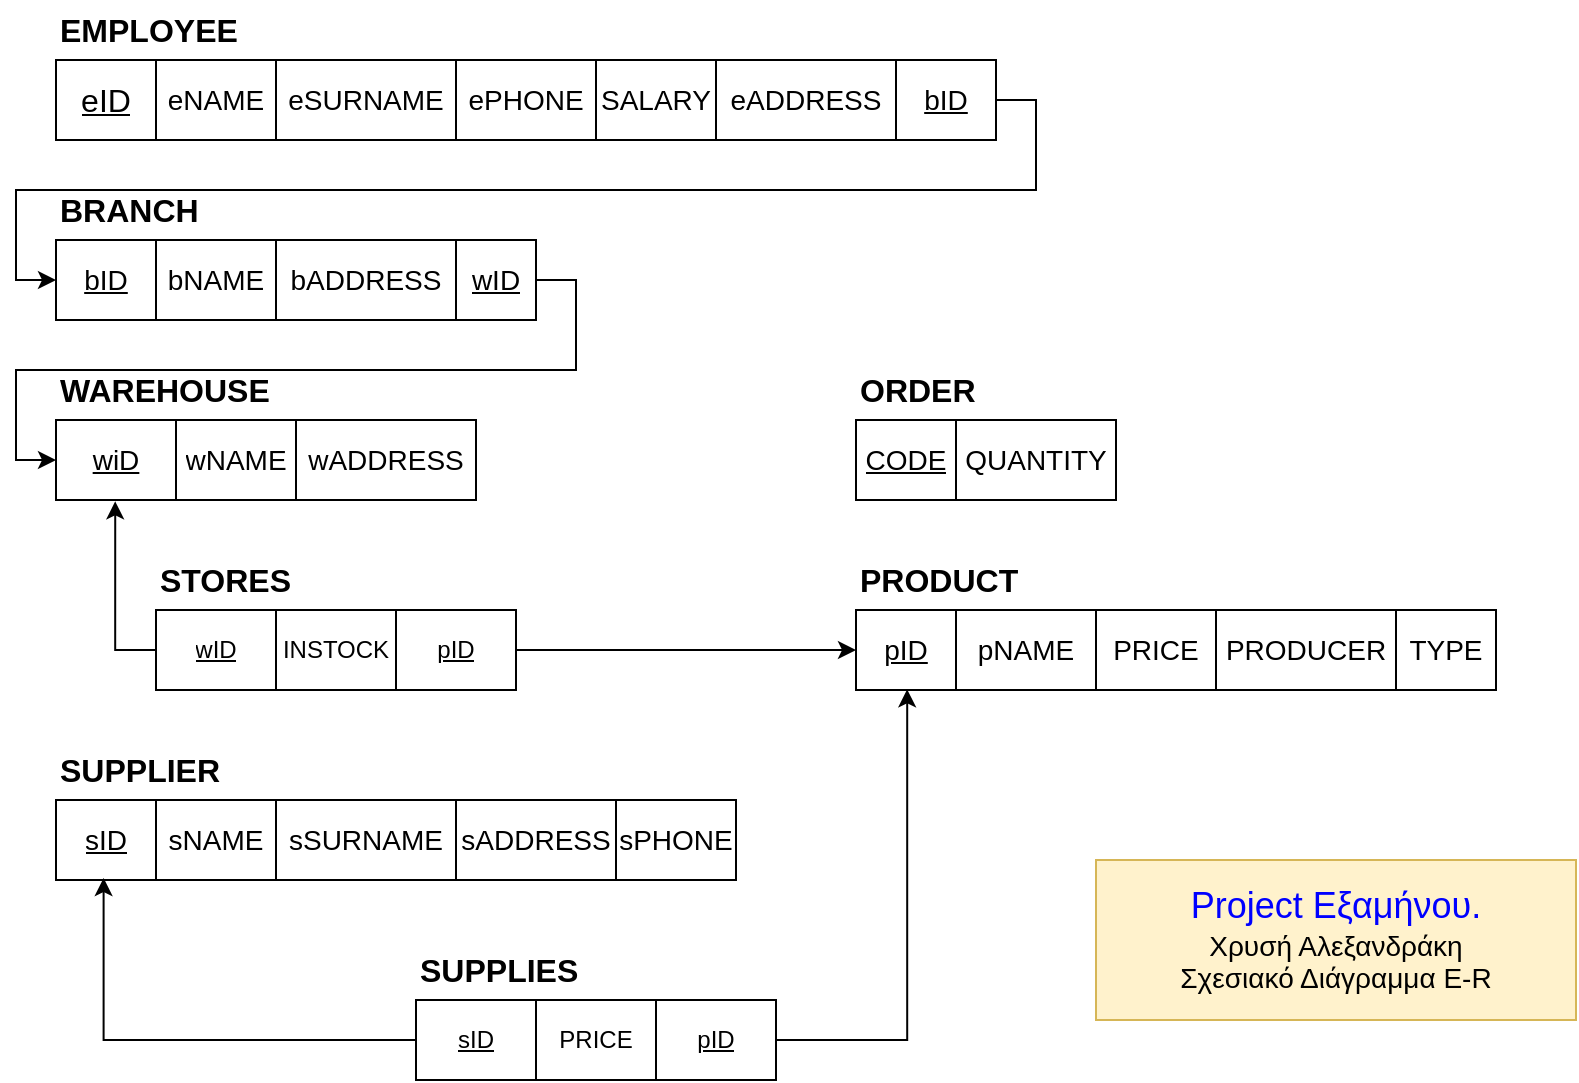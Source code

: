 <mxfile version="20.7.4" type="github">
  <diagram id="6-KmL3_Q9nvBN8R4s3qw" name="Page-1">
    <mxGraphModel dx="1221" dy="619" grid="1" gridSize="10" guides="1" tooltips="1" connect="1" arrows="1" fold="1" page="1" pageScale="1" pageWidth="1000" pageHeight="700" math="0" shadow="0">
      <root>
        <mxCell id="0" />
        <mxCell id="1" parent="0" />
        <mxCell id="NiK0LIkm8oB0PKwHFOrJ-1" value="" style="shape=table;startSize=0;container=1;collapsible=0;childLayout=tableLayout;labelBackgroundColor=none;rounded=0;" parent="1" vertex="1">
          <mxGeometry x="30" y="70" width="470" height="40" as="geometry" />
        </mxCell>
        <mxCell id="NiK0LIkm8oB0PKwHFOrJ-2" value="" style="shape=tableRow;horizontal=0;startSize=0;swimlaneHead=0;swimlaneBody=0;top=0;left=0;bottom=0;right=0;collapsible=0;dropTarget=0;fillColor=none;points=[[0,0.5],[1,0.5]];portConstraint=eastwest;labelBackgroundColor=none;rounded=0;" parent="NiK0LIkm8oB0PKwHFOrJ-1" vertex="1">
          <mxGeometry width="470" height="40" as="geometry" />
        </mxCell>
        <mxCell id="NiK0LIkm8oB0PKwHFOrJ-3" value="&lt;font style=&quot;font-size: 16px;&quot;&gt;&lt;u&gt;eID&lt;/u&gt;&lt;/font&gt;" style="shape=partialRectangle;html=1;whiteSpace=wrap;connectable=0;overflow=hidden;fillColor=none;top=0;left=0;bottom=0;right=0;pointerEvents=1;labelBackgroundColor=none;rounded=0;" parent="NiK0LIkm8oB0PKwHFOrJ-2" vertex="1">
          <mxGeometry width="50" height="40" as="geometry">
            <mxRectangle width="50" height="40" as="alternateBounds" />
          </mxGeometry>
        </mxCell>
        <mxCell id="NiK0LIkm8oB0PKwHFOrJ-4" value="&lt;font style=&quot;font-size: 14px;&quot;&gt;eNAME&lt;/font&gt;" style="shape=partialRectangle;html=1;whiteSpace=wrap;connectable=0;overflow=hidden;fillColor=none;top=0;left=0;bottom=0;right=0;pointerEvents=1;labelBackgroundColor=none;rounded=0;" parent="NiK0LIkm8oB0PKwHFOrJ-2" vertex="1">
          <mxGeometry x="50" width="60" height="40" as="geometry">
            <mxRectangle width="60" height="40" as="alternateBounds" />
          </mxGeometry>
        </mxCell>
        <mxCell id="NiK0LIkm8oB0PKwHFOrJ-5" value="&lt;font style=&quot;font-size: 14px;&quot;&gt;eSURNAME&lt;/font&gt;" style="shape=partialRectangle;html=1;whiteSpace=wrap;connectable=0;overflow=hidden;fillColor=none;top=0;left=0;bottom=0;right=0;pointerEvents=1;labelBackgroundColor=none;rounded=0;" parent="NiK0LIkm8oB0PKwHFOrJ-2" vertex="1">
          <mxGeometry x="110" width="90" height="40" as="geometry">
            <mxRectangle width="90" height="40" as="alternateBounds" />
          </mxGeometry>
        </mxCell>
        <mxCell id="NiK0LIkm8oB0PKwHFOrJ-6" value="&lt;font style=&quot;font-size: 14px;&quot;&gt;ePHONE&lt;/font&gt;" style="shape=partialRectangle;html=1;whiteSpace=wrap;connectable=0;overflow=hidden;fillColor=none;top=0;left=0;bottom=0;right=0;pointerEvents=1;labelBackgroundColor=none;rounded=0;" parent="NiK0LIkm8oB0PKwHFOrJ-2" vertex="1">
          <mxGeometry x="200" width="70" height="40" as="geometry">
            <mxRectangle width="70" height="40" as="alternateBounds" />
          </mxGeometry>
        </mxCell>
        <mxCell id="NiK0LIkm8oB0PKwHFOrJ-7" value="&lt;font style=&quot;font-size: 14px;&quot;&gt;SALARY&lt;/font&gt;" style="shape=partialRectangle;html=1;whiteSpace=wrap;connectable=0;overflow=hidden;fillColor=none;top=0;left=0;bottom=0;right=0;pointerEvents=1;labelBackgroundColor=none;rounded=0;" parent="NiK0LIkm8oB0PKwHFOrJ-2" vertex="1">
          <mxGeometry x="270" width="60" height="40" as="geometry">
            <mxRectangle width="60" height="40" as="alternateBounds" />
          </mxGeometry>
        </mxCell>
        <mxCell id="NiK0LIkm8oB0PKwHFOrJ-8" value="&lt;font style=&quot;font-size: 14px;&quot;&gt;eADDRESS&lt;/font&gt;" style="shape=partialRectangle;html=1;whiteSpace=wrap;connectable=0;overflow=hidden;fillColor=none;top=0;left=0;bottom=0;right=0;pointerEvents=1;labelBackgroundColor=none;rounded=0;" parent="NiK0LIkm8oB0PKwHFOrJ-2" vertex="1">
          <mxGeometry x="330" width="90" height="40" as="geometry">
            <mxRectangle width="90" height="40" as="alternateBounds" />
          </mxGeometry>
        </mxCell>
        <mxCell id="NiK0LIkm8oB0PKwHFOrJ-9" value="&lt;font style=&quot;font-size: 14px;&quot;&gt;&lt;u&gt;bID&lt;/u&gt;&lt;/font&gt;" style="shape=partialRectangle;html=1;whiteSpace=wrap;connectable=0;overflow=hidden;fillColor=none;top=0;left=0;bottom=0;right=0;pointerEvents=1;labelBackgroundColor=none;rounded=0;" parent="NiK0LIkm8oB0PKwHFOrJ-2" vertex="1">
          <mxGeometry x="420" width="50" height="40" as="geometry">
            <mxRectangle width="50" height="40" as="alternateBounds" />
          </mxGeometry>
        </mxCell>
        <mxCell id="NiK0LIkm8oB0PKwHFOrJ-10" value="" style="shape=table;startSize=0;container=1;collapsible=0;childLayout=tableLayout;labelBackgroundColor=none;rounded=0;" parent="1" vertex="1">
          <mxGeometry x="30" y="160" width="240" height="40" as="geometry" />
        </mxCell>
        <mxCell id="NiK0LIkm8oB0PKwHFOrJ-11" value="" style="shape=tableRow;horizontal=0;startSize=0;swimlaneHead=0;swimlaneBody=0;top=0;left=0;bottom=0;right=0;collapsible=0;dropTarget=0;fillColor=none;points=[[0,0.5],[1,0.5]];portConstraint=eastwest;labelBackgroundColor=none;rounded=0;" parent="NiK0LIkm8oB0PKwHFOrJ-10" vertex="1">
          <mxGeometry width="240" height="40" as="geometry" />
        </mxCell>
        <mxCell id="NiK0LIkm8oB0PKwHFOrJ-12" value="&lt;font style=&quot;font-size: 14px;&quot;&gt;&lt;u&gt;bID&lt;/u&gt;&lt;/font&gt;" style="shape=partialRectangle;html=1;whiteSpace=wrap;connectable=0;overflow=hidden;fillColor=none;top=0;left=0;bottom=0;right=0;pointerEvents=1;labelBackgroundColor=none;rounded=0;" parent="NiK0LIkm8oB0PKwHFOrJ-11" vertex="1">
          <mxGeometry width="50" height="40" as="geometry">
            <mxRectangle width="50" height="40" as="alternateBounds" />
          </mxGeometry>
        </mxCell>
        <mxCell id="NiK0LIkm8oB0PKwHFOrJ-13" value="&lt;font style=&quot;font-size: 14px;&quot;&gt;bNAME&lt;/font&gt;" style="shape=partialRectangle;html=1;whiteSpace=wrap;connectable=0;overflow=hidden;fillColor=none;top=0;left=0;bottom=0;right=0;pointerEvents=1;labelBackgroundColor=none;rounded=0;" parent="NiK0LIkm8oB0PKwHFOrJ-11" vertex="1">
          <mxGeometry x="50" width="60" height="40" as="geometry">
            <mxRectangle width="60" height="40" as="alternateBounds" />
          </mxGeometry>
        </mxCell>
        <mxCell id="NiK0LIkm8oB0PKwHFOrJ-14" value="&lt;font style=&quot;font-size: 14px;&quot;&gt;bADDRESS&lt;/font&gt;" style="shape=partialRectangle;html=1;whiteSpace=wrap;connectable=0;overflow=hidden;fillColor=none;top=0;left=0;bottom=0;right=0;pointerEvents=1;labelBackgroundColor=none;rounded=0;" parent="NiK0LIkm8oB0PKwHFOrJ-11" vertex="1">
          <mxGeometry x="110" width="90" height="40" as="geometry">
            <mxRectangle width="90" height="40" as="alternateBounds" />
          </mxGeometry>
        </mxCell>
        <mxCell id="NiK0LIkm8oB0PKwHFOrJ-15" value="&lt;font style=&quot;font-size: 14px;&quot;&gt;&lt;u&gt;wID&lt;/u&gt;&lt;/font&gt;" style="shape=partialRectangle;html=1;whiteSpace=wrap;connectable=0;overflow=hidden;fillColor=none;top=0;left=0;bottom=0;right=0;pointerEvents=1;labelBackgroundColor=none;rounded=0;" parent="NiK0LIkm8oB0PKwHFOrJ-11" vertex="1">
          <mxGeometry x="200" width="40" height="40" as="geometry">
            <mxRectangle width="40" height="40" as="alternateBounds" />
          </mxGeometry>
        </mxCell>
        <mxCell id="NiK0LIkm8oB0PKwHFOrJ-16" value="" style="shape=table;startSize=0;container=1;collapsible=0;childLayout=tableLayout;labelBackgroundColor=none;rounded=0;" parent="1" vertex="1">
          <mxGeometry x="430" y="345" width="320" height="40" as="geometry" />
        </mxCell>
        <mxCell id="NiK0LIkm8oB0PKwHFOrJ-17" value="" style="shape=tableRow;horizontal=0;startSize=0;swimlaneHead=0;swimlaneBody=0;top=0;left=0;bottom=0;right=0;collapsible=0;dropTarget=0;fillColor=none;points=[[0,0.5],[1,0.5]];portConstraint=eastwest;labelBackgroundColor=none;rounded=0;" parent="NiK0LIkm8oB0PKwHFOrJ-16" vertex="1">
          <mxGeometry width="320" height="40" as="geometry" />
        </mxCell>
        <mxCell id="NiK0LIkm8oB0PKwHFOrJ-18" value="&lt;font style=&quot;font-size: 14px;&quot;&gt;&lt;u&gt;pID&lt;/u&gt;&lt;/font&gt;" style="shape=partialRectangle;html=1;whiteSpace=wrap;connectable=0;overflow=hidden;fillColor=none;top=0;left=0;bottom=0;right=0;pointerEvents=1;labelBackgroundColor=none;rounded=0;" parent="NiK0LIkm8oB0PKwHFOrJ-17" vertex="1">
          <mxGeometry width="50" height="40" as="geometry">
            <mxRectangle width="50" height="40" as="alternateBounds" />
          </mxGeometry>
        </mxCell>
        <mxCell id="NiK0LIkm8oB0PKwHFOrJ-19" value="&lt;font style=&quot;font-size: 14px;&quot;&gt;pNAME&lt;/font&gt;" style="shape=partialRectangle;html=1;whiteSpace=wrap;connectable=0;overflow=hidden;fillColor=none;top=0;left=0;bottom=0;right=0;pointerEvents=1;labelBackgroundColor=none;rounded=0;" parent="NiK0LIkm8oB0PKwHFOrJ-17" vertex="1">
          <mxGeometry x="50" width="70" height="40" as="geometry">
            <mxRectangle width="70" height="40" as="alternateBounds" />
          </mxGeometry>
        </mxCell>
        <mxCell id="NiK0LIkm8oB0PKwHFOrJ-20" value="&lt;font style=&quot;font-size: 14px;&quot;&gt;PRICE&lt;/font&gt;" style="shape=partialRectangle;html=1;whiteSpace=wrap;connectable=0;overflow=hidden;fillColor=none;top=0;left=0;bottom=0;right=0;pointerEvents=1;labelBackgroundColor=none;rounded=0;" parent="NiK0LIkm8oB0PKwHFOrJ-17" vertex="1">
          <mxGeometry x="120" width="60" height="40" as="geometry">
            <mxRectangle width="60" height="40" as="alternateBounds" />
          </mxGeometry>
        </mxCell>
        <mxCell id="NiK0LIkm8oB0PKwHFOrJ-21" value="&lt;font style=&quot;font-size: 14px;&quot;&gt;PRODUCER&lt;/font&gt;" style="shape=partialRectangle;html=1;whiteSpace=wrap;connectable=0;overflow=hidden;fillColor=none;top=0;left=0;bottom=0;right=0;pointerEvents=1;labelBackgroundColor=none;rounded=0;" parent="NiK0LIkm8oB0PKwHFOrJ-17" vertex="1">
          <mxGeometry x="180" width="90" height="40" as="geometry">
            <mxRectangle width="90" height="40" as="alternateBounds" />
          </mxGeometry>
        </mxCell>
        <mxCell id="NiK0LIkm8oB0PKwHFOrJ-22" value="&lt;font style=&quot;font-size: 14px;&quot;&gt;TYPE&lt;/font&gt;" style="shape=partialRectangle;html=1;whiteSpace=wrap;connectable=0;overflow=hidden;fillColor=none;top=0;left=0;bottom=0;right=0;pointerEvents=1;labelBackgroundColor=none;rounded=0;" parent="NiK0LIkm8oB0PKwHFOrJ-17" vertex="1">
          <mxGeometry x="270" width="50" height="40" as="geometry">
            <mxRectangle width="50" height="40" as="alternateBounds" />
          </mxGeometry>
        </mxCell>
        <mxCell id="NiK0LIkm8oB0PKwHFOrJ-23" value="" style="shape=table;startSize=0;container=1;collapsible=0;childLayout=tableLayout;swimlaneFillColor=none;labelBackgroundColor=none;rounded=0;" parent="1" vertex="1">
          <mxGeometry x="30" y="440" width="340" height="40" as="geometry" />
        </mxCell>
        <mxCell id="NiK0LIkm8oB0PKwHFOrJ-24" value="" style="shape=tableRow;horizontal=0;startSize=0;swimlaneHead=0;swimlaneBody=0;top=0;left=0;bottom=0;right=0;collapsible=0;dropTarget=0;fillColor=none;points=[[0,0.5],[1,0.5]];portConstraint=eastwest;labelBackgroundColor=none;rounded=0;" parent="NiK0LIkm8oB0PKwHFOrJ-23" vertex="1">
          <mxGeometry width="340" height="40" as="geometry" />
        </mxCell>
        <mxCell id="NiK0LIkm8oB0PKwHFOrJ-25" value="&lt;font style=&quot;font-size: 14px;&quot;&gt;&lt;u&gt;sID&lt;/u&gt;&lt;/font&gt;" style="shape=partialRectangle;html=1;whiteSpace=wrap;connectable=0;overflow=hidden;fillColor=none;top=0;left=0;bottom=0;right=0;pointerEvents=1;labelBackgroundColor=none;rounded=0;" parent="NiK0LIkm8oB0PKwHFOrJ-24" vertex="1">
          <mxGeometry width="50" height="40" as="geometry">
            <mxRectangle width="50" height="40" as="alternateBounds" />
          </mxGeometry>
        </mxCell>
        <mxCell id="NiK0LIkm8oB0PKwHFOrJ-26" value="&lt;font style=&quot;font-size: 14px;&quot;&gt;sNAME&lt;/font&gt;" style="shape=partialRectangle;html=1;whiteSpace=wrap;connectable=0;overflow=hidden;fillColor=none;top=0;left=0;bottom=0;right=0;pointerEvents=1;labelBackgroundColor=none;rounded=0;" parent="NiK0LIkm8oB0PKwHFOrJ-24" vertex="1">
          <mxGeometry x="50" width="60" height="40" as="geometry">
            <mxRectangle width="60" height="40" as="alternateBounds" />
          </mxGeometry>
        </mxCell>
        <mxCell id="NiK0LIkm8oB0PKwHFOrJ-27" value="&lt;font style=&quot;font-size: 14px;&quot;&gt;sSURNAME&lt;/font&gt;" style="shape=partialRectangle;html=1;whiteSpace=wrap;connectable=0;overflow=hidden;fillColor=none;top=0;left=0;bottom=0;right=0;pointerEvents=1;labelBackgroundColor=none;rounded=0;" parent="NiK0LIkm8oB0PKwHFOrJ-24" vertex="1">
          <mxGeometry x="110" width="90" height="40" as="geometry">
            <mxRectangle width="90" height="40" as="alternateBounds" />
          </mxGeometry>
        </mxCell>
        <mxCell id="NiK0LIkm8oB0PKwHFOrJ-28" value="&lt;font style=&quot;font-size: 14px;&quot;&gt;sADDRESS&lt;/font&gt;" style="shape=partialRectangle;html=1;whiteSpace=wrap;connectable=0;overflow=hidden;fillColor=none;top=0;left=0;bottom=0;right=0;pointerEvents=1;labelBackgroundColor=none;rounded=0;" parent="NiK0LIkm8oB0PKwHFOrJ-24" vertex="1">
          <mxGeometry x="200" width="80" height="40" as="geometry">
            <mxRectangle width="80" height="40" as="alternateBounds" />
          </mxGeometry>
        </mxCell>
        <mxCell id="NiK0LIkm8oB0PKwHFOrJ-29" value="&lt;font style=&quot;font-size: 14px;&quot;&gt;sPHONE&lt;/font&gt;" style="shape=partialRectangle;html=1;whiteSpace=wrap;connectable=0;overflow=hidden;fillColor=none;top=0;left=0;bottom=0;right=0;pointerEvents=1;labelBackgroundColor=none;rounded=0;" parent="NiK0LIkm8oB0PKwHFOrJ-24" vertex="1">
          <mxGeometry x="280" width="60" height="40" as="geometry">
            <mxRectangle width="60" height="40" as="alternateBounds" />
          </mxGeometry>
        </mxCell>
        <mxCell id="NiK0LIkm8oB0PKwHFOrJ-30" value="" style="shape=table;startSize=0;container=1;collapsible=0;childLayout=tableLayout;labelBackgroundColor=none;rounded=0;" parent="1" vertex="1">
          <mxGeometry x="30" y="250" width="210" height="40" as="geometry" />
        </mxCell>
        <mxCell id="NiK0LIkm8oB0PKwHFOrJ-31" value="" style="shape=tableRow;horizontal=0;startSize=0;swimlaneHead=0;swimlaneBody=0;top=0;left=0;bottom=0;right=0;collapsible=0;dropTarget=0;fillColor=none;points=[[0,0.5],[1,0.5]];portConstraint=eastwest;labelBackgroundColor=none;rounded=0;" parent="NiK0LIkm8oB0PKwHFOrJ-30" vertex="1">
          <mxGeometry width="210" height="40" as="geometry" />
        </mxCell>
        <mxCell id="NiK0LIkm8oB0PKwHFOrJ-32" value="&lt;font style=&quot;font-size: 14px;&quot;&gt;&lt;u&gt;wiD&lt;/u&gt;&lt;/font&gt;" style="shape=partialRectangle;html=1;whiteSpace=wrap;connectable=0;overflow=hidden;fillColor=none;top=0;left=0;bottom=0;right=0;pointerEvents=1;labelBackgroundColor=none;rounded=0;" parent="NiK0LIkm8oB0PKwHFOrJ-31" vertex="1">
          <mxGeometry width="60" height="40" as="geometry">
            <mxRectangle width="60" height="40" as="alternateBounds" />
          </mxGeometry>
        </mxCell>
        <mxCell id="NiK0LIkm8oB0PKwHFOrJ-33" value="&lt;font style=&quot;font-size: 14px;&quot;&gt;wNAME&lt;/font&gt;" style="shape=partialRectangle;html=1;whiteSpace=wrap;connectable=0;overflow=hidden;fillColor=none;top=0;left=0;bottom=0;right=0;pointerEvents=1;labelBackgroundColor=none;rounded=0;" parent="NiK0LIkm8oB0PKwHFOrJ-31" vertex="1">
          <mxGeometry x="60" width="60" height="40" as="geometry">
            <mxRectangle width="60" height="40" as="alternateBounds" />
          </mxGeometry>
        </mxCell>
        <mxCell id="NiK0LIkm8oB0PKwHFOrJ-34" value="&lt;font style=&quot;font-size: 14px;&quot;&gt;wADDRESS&lt;/font&gt;" style="shape=partialRectangle;html=1;whiteSpace=wrap;connectable=0;overflow=hidden;fillColor=none;top=0;left=0;bottom=0;right=0;pointerEvents=1;labelBackgroundColor=none;rounded=0;" parent="NiK0LIkm8oB0PKwHFOrJ-31" vertex="1">
          <mxGeometry x="120" width="90" height="40" as="geometry">
            <mxRectangle width="90" height="40" as="alternateBounds" />
          </mxGeometry>
        </mxCell>
        <mxCell id="NiK0LIkm8oB0PKwHFOrJ-35" value="" style="shape=table;startSize=0;container=1;collapsible=0;childLayout=tableLayout;labelBackgroundColor=none;rounded=0;" parent="1" vertex="1">
          <mxGeometry x="430" y="250" width="130" height="40" as="geometry" />
        </mxCell>
        <mxCell id="NiK0LIkm8oB0PKwHFOrJ-36" value="" style="shape=tableRow;horizontal=0;startSize=0;swimlaneHead=0;swimlaneBody=0;top=0;left=0;bottom=0;right=0;collapsible=0;dropTarget=0;fillColor=none;points=[[0,0.5],[1,0.5]];portConstraint=eastwest;labelBackgroundColor=none;rounded=0;" parent="NiK0LIkm8oB0PKwHFOrJ-35" vertex="1">
          <mxGeometry width="130" height="40" as="geometry" />
        </mxCell>
        <mxCell id="NiK0LIkm8oB0PKwHFOrJ-37" value="&lt;font style=&quot;font-size: 14px;&quot;&gt;&lt;u&gt;CODE&lt;/u&gt;&lt;/font&gt;" style="shape=partialRectangle;html=1;whiteSpace=wrap;connectable=0;overflow=hidden;fillColor=none;top=0;left=0;bottom=0;right=0;pointerEvents=1;labelBackgroundColor=none;rounded=0;" parent="NiK0LIkm8oB0PKwHFOrJ-36" vertex="1">
          <mxGeometry width="50" height="40" as="geometry">
            <mxRectangle width="50" height="40" as="alternateBounds" />
          </mxGeometry>
        </mxCell>
        <mxCell id="NiK0LIkm8oB0PKwHFOrJ-38" value="&lt;font style=&quot;font-size: 14px;&quot;&gt;QUANTITY&lt;/font&gt;" style="shape=partialRectangle;html=1;whiteSpace=wrap;connectable=0;overflow=hidden;fillColor=none;top=0;left=0;bottom=0;right=0;pointerEvents=1;labelBackgroundColor=none;rounded=0;" parent="NiK0LIkm8oB0PKwHFOrJ-36" vertex="1">
          <mxGeometry x="50" width="80" height="40" as="geometry">
            <mxRectangle width="80" height="40" as="alternateBounds" />
          </mxGeometry>
        </mxCell>
        <mxCell id="NiK0LIkm8oB0PKwHFOrJ-39" value="" style="shape=table;startSize=0;container=1;collapsible=0;childLayout=tableLayout;labelBackgroundColor=none;rounded=0;" parent="1" vertex="1">
          <mxGeometry x="80" y="345" width="180" height="40" as="geometry" />
        </mxCell>
        <mxCell id="NiK0LIkm8oB0PKwHFOrJ-40" value="" style="shape=tableRow;horizontal=0;startSize=0;swimlaneHead=0;swimlaneBody=0;top=0;left=0;bottom=0;right=0;collapsible=0;dropTarget=0;fillColor=none;points=[[0,0.5],[1,0.5]];portConstraint=eastwest;labelBackgroundColor=none;rounded=0;" parent="NiK0LIkm8oB0PKwHFOrJ-39" vertex="1">
          <mxGeometry width="180" height="40" as="geometry" />
        </mxCell>
        <mxCell id="NiK0LIkm8oB0PKwHFOrJ-41" value="&lt;u&gt;wID&lt;/u&gt;" style="shape=partialRectangle;html=1;whiteSpace=wrap;connectable=0;overflow=hidden;fillColor=none;top=0;left=0;bottom=0;right=0;pointerEvents=1;labelBackgroundColor=none;rounded=0;" parent="NiK0LIkm8oB0PKwHFOrJ-40" vertex="1">
          <mxGeometry width="60" height="40" as="geometry">
            <mxRectangle width="60" height="40" as="alternateBounds" />
          </mxGeometry>
        </mxCell>
        <mxCell id="NiK0LIkm8oB0PKwHFOrJ-42" value="INSTOCK" style="shape=partialRectangle;html=1;whiteSpace=wrap;connectable=0;overflow=hidden;fillColor=none;top=0;left=0;bottom=0;right=0;pointerEvents=1;labelBackgroundColor=none;rounded=0;" parent="NiK0LIkm8oB0PKwHFOrJ-40" vertex="1">
          <mxGeometry x="60" width="60" height="40" as="geometry">
            <mxRectangle width="60" height="40" as="alternateBounds" />
          </mxGeometry>
        </mxCell>
        <mxCell id="NiK0LIkm8oB0PKwHFOrJ-43" value="&lt;u&gt;pID&lt;/u&gt;" style="shape=partialRectangle;html=1;whiteSpace=wrap;connectable=0;overflow=hidden;fillColor=none;top=0;left=0;bottom=0;right=0;pointerEvents=1;labelBackgroundColor=none;rounded=0;" parent="NiK0LIkm8oB0PKwHFOrJ-40" vertex="1">
          <mxGeometry x="120" width="60" height="40" as="geometry">
            <mxRectangle width="60" height="40" as="alternateBounds" />
          </mxGeometry>
        </mxCell>
        <mxCell id="NiK0LIkm8oB0PKwHFOrJ-44" value="" style="shape=table;startSize=0;container=1;collapsible=0;childLayout=tableLayout;labelBackgroundColor=none;rounded=0;" parent="1" vertex="1">
          <mxGeometry x="210" y="540" width="180" height="40" as="geometry" />
        </mxCell>
        <mxCell id="NiK0LIkm8oB0PKwHFOrJ-45" value="" style="shape=tableRow;horizontal=0;startSize=0;swimlaneHead=0;swimlaneBody=0;top=0;left=0;bottom=0;right=0;collapsible=0;dropTarget=0;fillColor=none;points=[[0,0.5],[1,0.5]];portConstraint=eastwest;labelBackgroundColor=none;rounded=0;" parent="NiK0LIkm8oB0PKwHFOrJ-44" vertex="1">
          <mxGeometry width="180" height="40" as="geometry" />
        </mxCell>
        <mxCell id="NiK0LIkm8oB0PKwHFOrJ-46" value="&lt;u&gt;sID&lt;/u&gt;" style="shape=partialRectangle;html=1;whiteSpace=wrap;connectable=0;overflow=hidden;fillColor=none;top=0;left=0;bottom=0;right=0;pointerEvents=1;labelBackgroundColor=none;rounded=0;" parent="NiK0LIkm8oB0PKwHFOrJ-45" vertex="1">
          <mxGeometry width="60" height="40" as="geometry">
            <mxRectangle width="60" height="40" as="alternateBounds" />
          </mxGeometry>
        </mxCell>
        <mxCell id="NiK0LIkm8oB0PKwHFOrJ-47" value="PRICE" style="shape=partialRectangle;html=1;whiteSpace=wrap;connectable=0;overflow=hidden;fillColor=none;top=0;left=0;bottom=0;right=0;pointerEvents=1;labelBackgroundColor=none;rounded=0;" parent="NiK0LIkm8oB0PKwHFOrJ-45" vertex="1">
          <mxGeometry x="60" width="60" height="40" as="geometry">
            <mxRectangle width="60" height="40" as="alternateBounds" />
          </mxGeometry>
        </mxCell>
        <mxCell id="NiK0LIkm8oB0PKwHFOrJ-48" value="&lt;u&gt;pID&lt;/u&gt;" style="shape=partialRectangle;html=1;whiteSpace=wrap;connectable=0;overflow=hidden;fillColor=none;top=0;left=0;bottom=0;right=0;pointerEvents=1;labelBackgroundColor=none;rounded=0;" parent="NiK0LIkm8oB0PKwHFOrJ-45" vertex="1">
          <mxGeometry x="120" width="60" height="40" as="geometry">
            <mxRectangle width="60" height="40" as="alternateBounds" />
          </mxGeometry>
        </mxCell>
        <mxCell id="-OknlT1H8qpfQpKNbaxX-1" value="&lt;font style=&quot;font-size: 16px;&quot;&gt;&lt;b&gt;EMPLOYEE&lt;/b&gt;&lt;/font&gt;" style="text;html=1;strokeColor=none;fillColor=none;align=left;verticalAlign=middle;whiteSpace=wrap;rounded=0;labelBackgroundColor=none;" parent="1" vertex="1">
          <mxGeometry x="30" y="40" width="120" height="30" as="geometry" />
        </mxCell>
        <mxCell id="-OknlT1H8qpfQpKNbaxX-2" value="&lt;font style=&quot;font-size: 16px;&quot;&gt;&lt;b&gt;BRANCH&lt;/b&gt;&lt;/font&gt;" style="text;html=1;strokeColor=none;fillColor=none;align=left;verticalAlign=middle;whiteSpace=wrap;rounded=0;labelBackgroundColor=none;" parent="1" vertex="1">
          <mxGeometry x="30" y="130" width="120" height="30" as="geometry" />
        </mxCell>
        <mxCell id="-OknlT1H8qpfQpKNbaxX-3" value="&lt;font style=&quot;font-size: 16px;&quot;&gt;&lt;b&gt;PRODUCT&lt;/b&gt;&lt;/font&gt;" style="text;html=1;strokeColor=none;fillColor=none;align=left;verticalAlign=middle;whiteSpace=wrap;rounded=0;labelBackgroundColor=none;" parent="1" vertex="1">
          <mxGeometry x="430" y="315" width="120" height="30" as="geometry" />
        </mxCell>
        <mxCell id="-OknlT1H8qpfQpKNbaxX-4" value="&lt;font style=&quot;font-size: 16px;&quot;&gt;&lt;b&gt;SUPPLIER&lt;/b&gt;&lt;/font&gt;" style="text;html=1;strokeColor=none;fillColor=none;align=left;verticalAlign=middle;whiteSpace=wrap;rounded=0;labelBackgroundColor=none;" parent="1" vertex="1">
          <mxGeometry x="30" y="410" width="120" height="30" as="geometry" />
        </mxCell>
        <mxCell id="-OknlT1H8qpfQpKNbaxX-5" value="&lt;font style=&quot;font-size: 16px;&quot;&gt;&lt;b&gt;WAREHOUSE&lt;/b&gt;&lt;/font&gt;" style="text;html=1;strokeColor=none;fillColor=none;align=left;verticalAlign=middle;whiteSpace=wrap;rounded=0;labelBackgroundColor=none;" parent="1" vertex="1">
          <mxGeometry x="30" y="220" width="120" height="30" as="geometry" />
        </mxCell>
        <mxCell id="-OknlT1H8qpfQpKNbaxX-6" value="&lt;font style=&quot;font-size: 16px;&quot;&gt;&lt;b&gt;ORDER&lt;/b&gt;&lt;/font&gt;" style="text;html=1;strokeColor=none;fillColor=none;align=left;verticalAlign=middle;whiteSpace=wrap;rounded=0;labelBackgroundColor=none;" parent="1" vertex="1">
          <mxGeometry x="430" y="220" width="120" height="30" as="geometry" />
        </mxCell>
        <mxCell id="-OknlT1H8qpfQpKNbaxX-7" value="&lt;span style=&quot;font-size: 16px;&quot;&gt;&lt;b&gt;STORES&lt;/b&gt;&lt;/span&gt;" style="text;html=1;strokeColor=none;fillColor=none;align=left;verticalAlign=middle;whiteSpace=wrap;rounded=0;labelBackgroundColor=none;" parent="1" vertex="1">
          <mxGeometry x="80" y="315" width="120" height="30" as="geometry" />
        </mxCell>
        <mxCell id="-OknlT1H8qpfQpKNbaxX-8" value="&lt;font style=&quot;font-size: 16px;&quot;&gt;&lt;b&gt;SUPPLIES&lt;/b&gt;&lt;/font&gt;" style="text;html=1;strokeColor=none;fillColor=none;align=left;verticalAlign=middle;whiteSpace=wrap;rounded=0;labelBackgroundColor=none;" parent="1" vertex="1">
          <mxGeometry x="210" y="510" width="120" height="30" as="geometry" />
        </mxCell>
        <mxCell id="-OknlT1H8qpfQpKNbaxX-9" style="edgeStyle=orthogonalEdgeStyle;rounded=0;orthogonalLoop=1;jettySize=auto;html=1;exitX=1;exitY=0.5;exitDx=0;exitDy=0;entryX=0;entryY=0.5;entryDx=0;entryDy=0;fontSize=14;labelBackgroundColor=none;fontColor=default;" parent="1" source="NiK0LIkm8oB0PKwHFOrJ-2" target="NiK0LIkm8oB0PKwHFOrJ-11" edge="1">
          <mxGeometry relative="1" as="geometry" />
        </mxCell>
        <mxCell id="-OknlT1H8qpfQpKNbaxX-11" style="edgeStyle=orthogonalEdgeStyle;rounded=0;orthogonalLoop=1;jettySize=auto;html=1;exitX=1;exitY=0.5;exitDx=0;exitDy=0;entryX=0;entryY=0.5;entryDx=0;entryDy=0;fontSize=14;labelBackgroundColor=none;fontColor=default;" parent="1" source="NiK0LIkm8oB0PKwHFOrJ-11" target="NiK0LIkm8oB0PKwHFOrJ-31" edge="1">
          <mxGeometry relative="1" as="geometry" />
        </mxCell>
        <mxCell id="-OknlT1H8qpfQpKNbaxX-13" style="edgeStyle=orthogonalEdgeStyle;rounded=0;orthogonalLoop=1;jettySize=auto;html=1;exitX=0;exitY=0.5;exitDx=0;exitDy=0;entryX=0.141;entryY=1.017;entryDx=0;entryDy=0;entryPerimeter=0;fontSize=14;labelBackgroundColor=none;fontColor=default;" parent="1" source="NiK0LIkm8oB0PKwHFOrJ-40" target="NiK0LIkm8oB0PKwHFOrJ-31" edge="1">
          <mxGeometry relative="1" as="geometry" />
        </mxCell>
        <mxCell id="-OknlT1H8qpfQpKNbaxX-15" style="edgeStyle=orthogonalEdgeStyle;rounded=0;orthogonalLoop=1;jettySize=auto;html=1;exitX=1;exitY=0.5;exitDx=0;exitDy=0;entryX=0;entryY=0.5;entryDx=0;entryDy=0;fontSize=14;labelBackgroundColor=none;fontColor=default;" parent="1" source="NiK0LIkm8oB0PKwHFOrJ-40" target="NiK0LIkm8oB0PKwHFOrJ-17" edge="1">
          <mxGeometry relative="1" as="geometry" />
        </mxCell>
        <mxCell id="2MNi5q7MZ0B1tY5iMg2N-1" style="edgeStyle=orthogonalEdgeStyle;rounded=0;orthogonalLoop=1;jettySize=auto;html=1;exitX=0;exitY=0.5;exitDx=0;exitDy=0;entryX=0.07;entryY=0.975;entryDx=0;entryDy=0;entryPerimeter=0;labelBackgroundColor=none;fontColor=default;" edge="1" parent="1" source="NiK0LIkm8oB0PKwHFOrJ-45" target="NiK0LIkm8oB0PKwHFOrJ-23">
          <mxGeometry relative="1" as="geometry" />
        </mxCell>
        <mxCell id="2MNi5q7MZ0B1tY5iMg2N-2" style="edgeStyle=orthogonalEdgeStyle;rounded=0;orthogonalLoop=1;jettySize=auto;html=1;exitX=1;exitY=0.5;exitDx=0;exitDy=0;entryX=0.08;entryY=0.992;entryDx=0;entryDy=0;entryPerimeter=0;labelBackgroundColor=none;fontColor=default;" edge="1" parent="1" source="NiK0LIkm8oB0PKwHFOrJ-45" target="NiK0LIkm8oB0PKwHFOrJ-17">
          <mxGeometry relative="1" as="geometry" />
        </mxCell>
        <mxCell id="2MNi5q7MZ0B1tY5iMg2N-3" value="&lt;font style=&quot;&quot;&gt;&lt;font style=&quot;font-size: 18px;&quot; color=&quot;#0000ff&quot;&gt;Project Εξαμήνου.&lt;/font&gt;&lt;br&gt;&lt;span style=&quot;font-size: 14px;&quot;&gt;Χρυσή Αλεξανδράκη&lt;/span&gt;&lt;br&gt;&lt;span style=&quot;font-size: 14px;&quot;&gt;Σχεσιακό Διάγραμμα E-R&lt;/span&gt;&lt;/font&gt;" style="text;html=1;strokeColor=#d6b656;fillColor=#fff2cc;align=center;verticalAlign=middle;whiteSpace=wrap;rounded=0;" vertex="1" parent="1">
          <mxGeometry x="550" y="470" width="240" height="80" as="geometry" />
        </mxCell>
      </root>
    </mxGraphModel>
  </diagram>
</mxfile>
